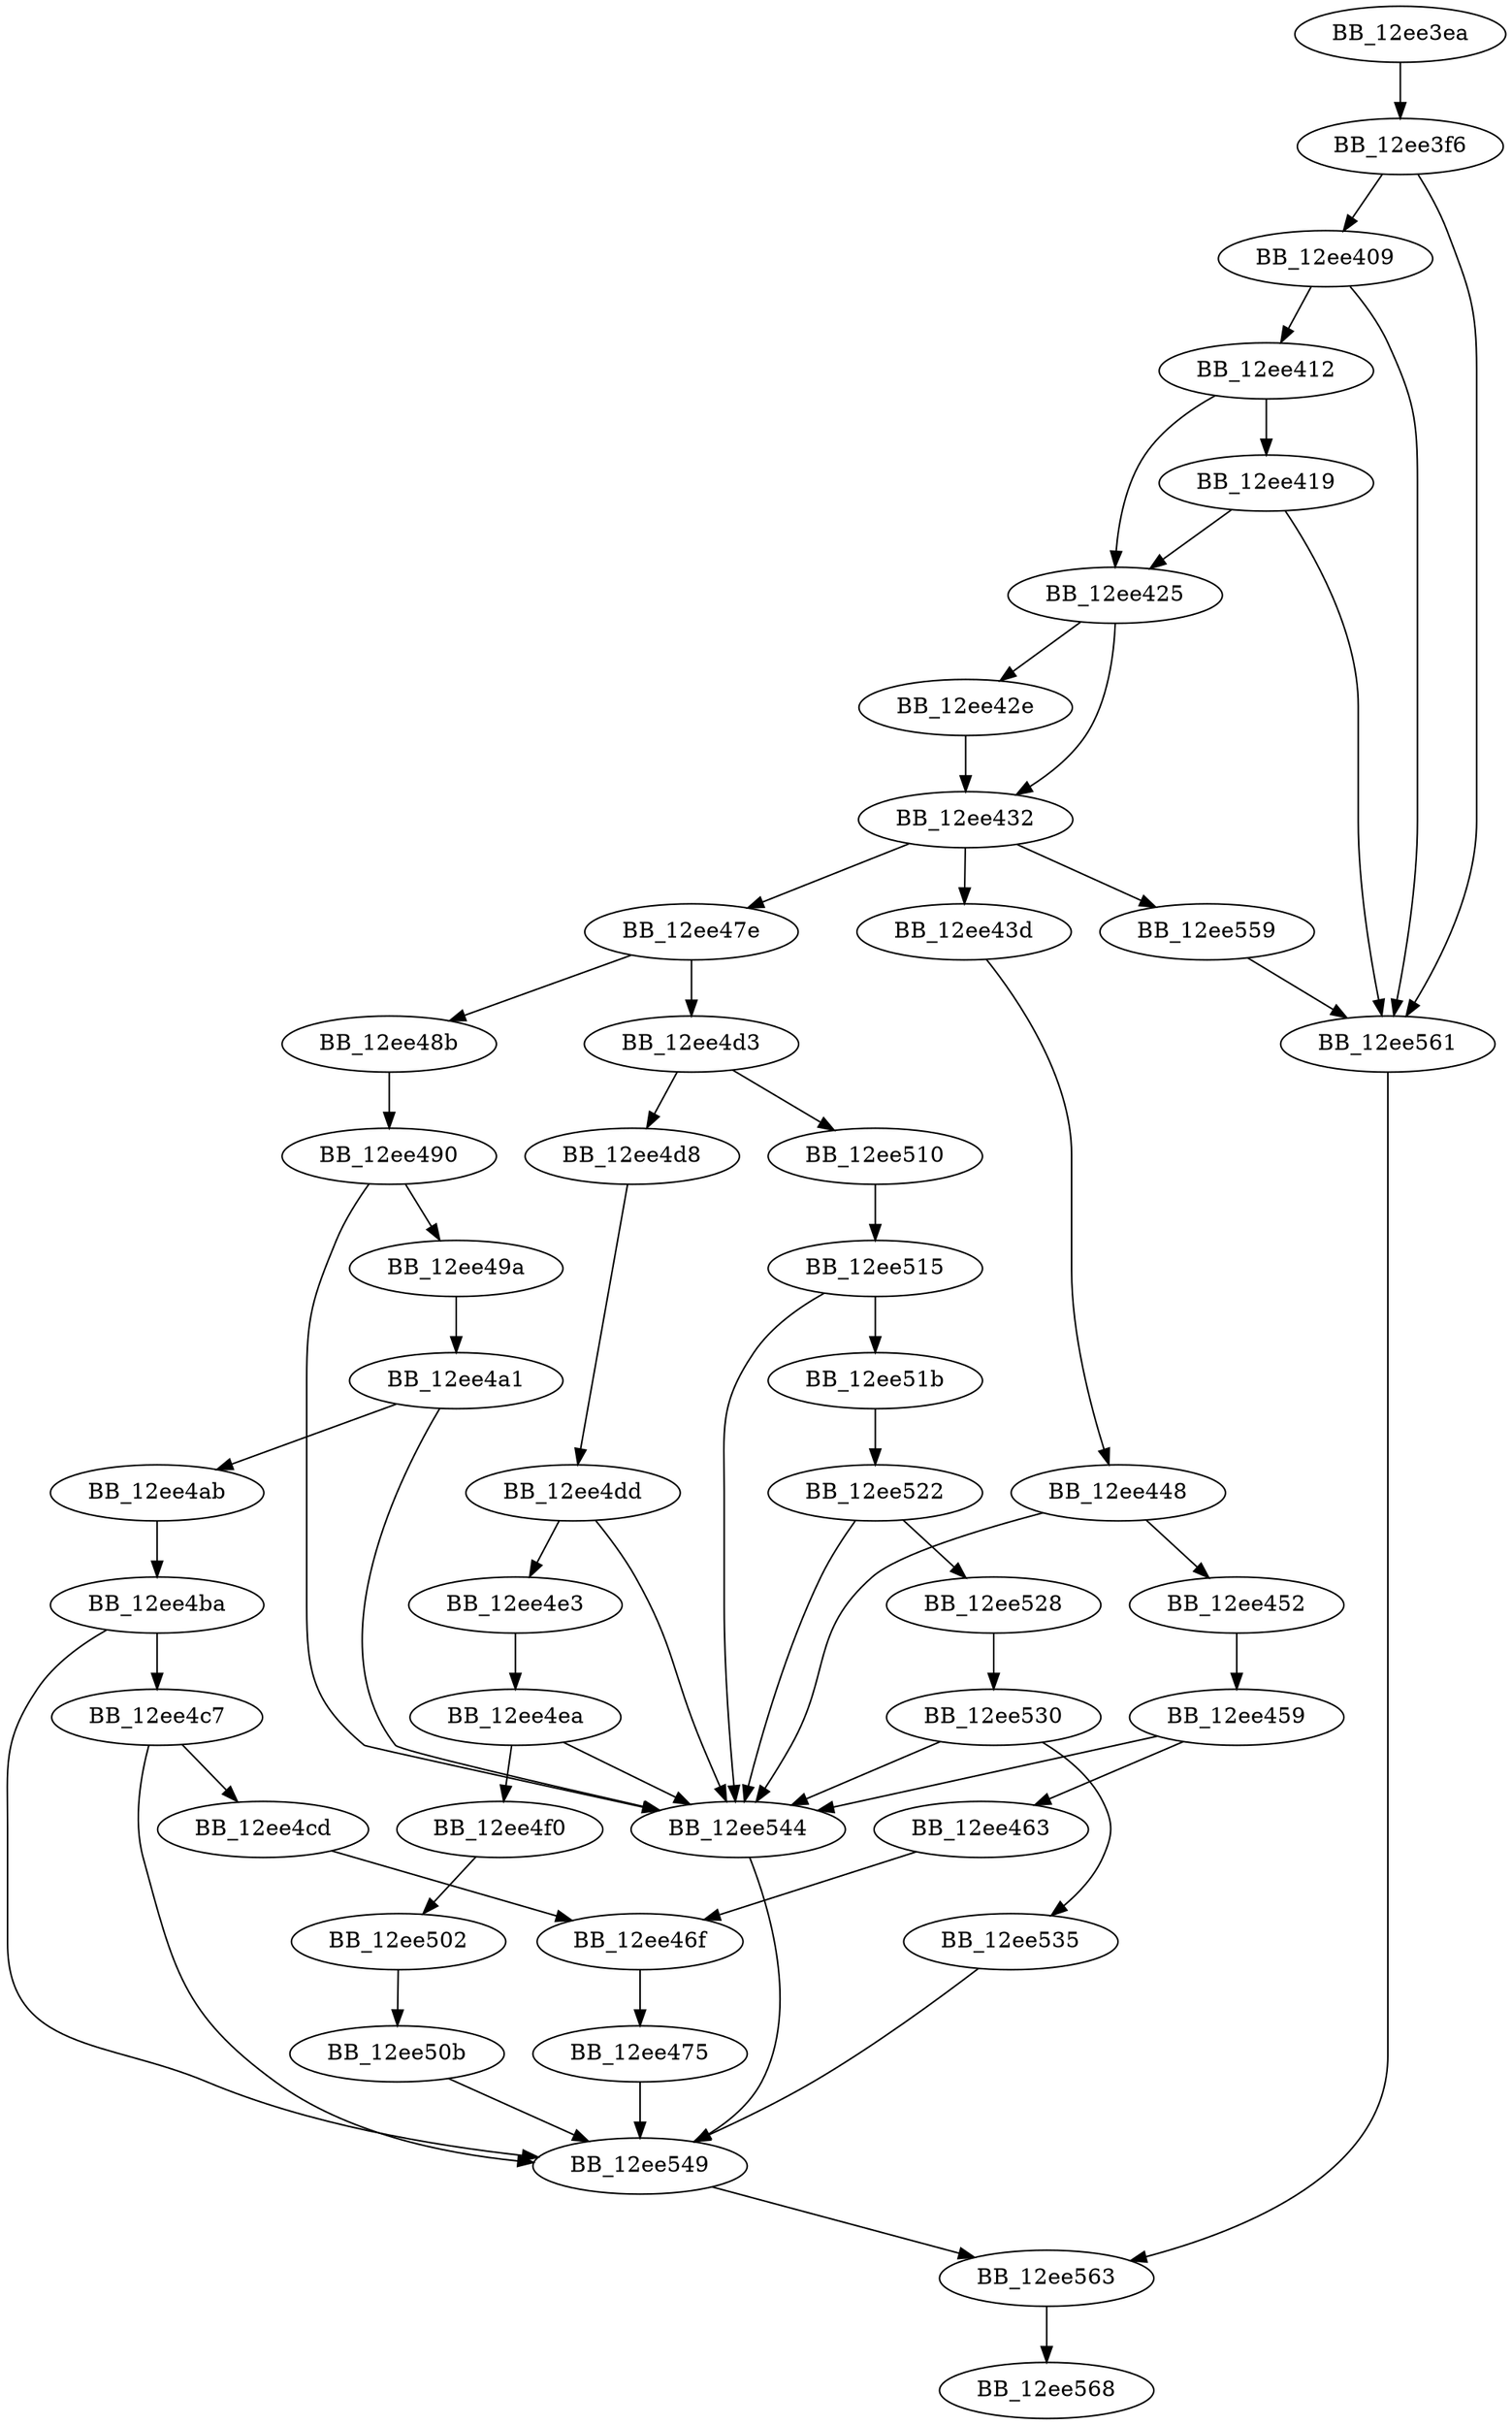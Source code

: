 DiGraph ___BuildCatchObjectHelper{
BB_12ee3ea->BB_12ee3f6
BB_12ee3f6->BB_12ee409
BB_12ee3f6->BB_12ee561
BB_12ee409->BB_12ee412
BB_12ee409->BB_12ee561
BB_12ee412->BB_12ee419
BB_12ee412->BB_12ee425
BB_12ee419->BB_12ee425
BB_12ee419->BB_12ee561
BB_12ee425->BB_12ee42e
BB_12ee425->BB_12ee432
BB_12ee42e->BB_12ee432
BB_12ee432->BB_12ee43d
BB_12ee432->BB_12ee47e
BB_12ee432->BB_12ee559
BB_12ee43d->BB_12ee448
BB_12ee448->BB_12ee452
BB_12ee448->BB_12ee544
BB_12ee452->BB_12ee459
BB_12ee459->BB_12ee463
BB_12ee459->BB_12ee544
BB_12ee463->BB_12ee46f
BB_12ee46f->BB_12ee475
BB_12ee475->BB_12ee549
BB_12ee47e->BB_12ee48b
BB_12ee47e->BB_12ee4d3
BB_12ee48b->BB_12ee490
BB_12ee490->BB_12ee49a
BB_12ee490->BB_12ee544
BB_12ee49a->BB_12ee4a1
BB_12ee4a1->BB_12ee4ab
BB_12ee4a1->BB_12ee544
BB_12ee4ab->BB_12ee4ba
BB_12ee4ba->BB_12ee4c7
BB_12ee4ba->BB_12ee549
BB_12ee4c7->BB_12ee4cd
BB_12ee4c7->BB_12ee549
BB_12ee4cd->BB_12ee46f
BB_12ee4d3->BB_12ee4d8
BB_12ee4d3->BB_12ee510
BB_12ee4d8->BB_12ee4dd
BB_12ee4dd->BB_12ee4e3
BB_12ee4dd->BB_12ee544
BB_12ee4e3->BB_12ee4ea
BB_12ee4ea->BB_12ee4f0
BB_12ee4ea->BB_12ee544
BB_12ee4f0->BB_12ee502
BB_12ee502->BB_12ee50b
BB_12ee50b->BB_12ee549
BB_12ee510->BB_12ee515
BB_12ee515->BB_12ee51b
BB_12ee515->BB_12ee544
BB_12ee51b->BB_12ee522
BB_12ee522->BB_12ee528
BB_12ee522->BB_12ee544
BB_12ee528->BB_12ee530
BB_12ee530->BB_12ee535
BB_12ee530->BB_12ee544
BB_12ee535->BB_12ee549
BB_12ee544->BB_12ee549
BB_12ee549->BB_12ee563
BB_12ee559->BB_12ee561
BB_12ee561->BB_12ee563
BB_12ee563->BB_12ee568
}
